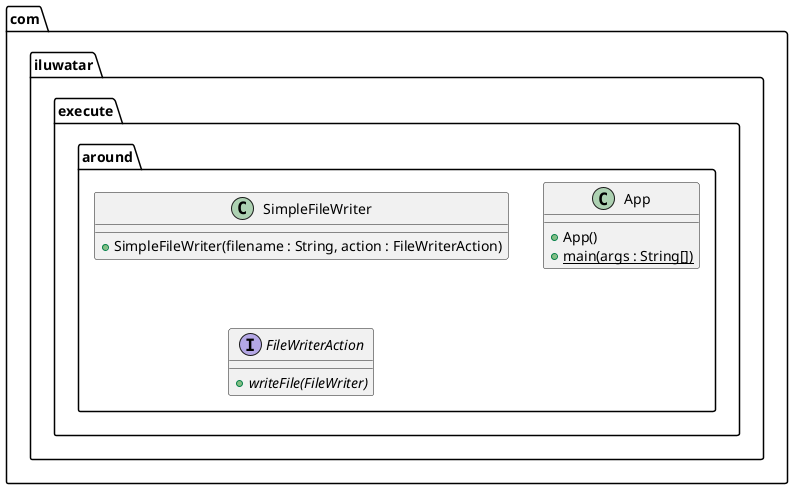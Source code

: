 @startuml
package com.iluwatar.execute.around {
  class SimpleFileWriter {
    + SimpleFileWriter(filename : String, action : FileWriterAction)
  }
  class App {
    + App()
    + main(args : String[]) {static}
  }
  interface FileWriterAction {
    + writeFile(FileWriter) {abstract}
  }
}
@enduml